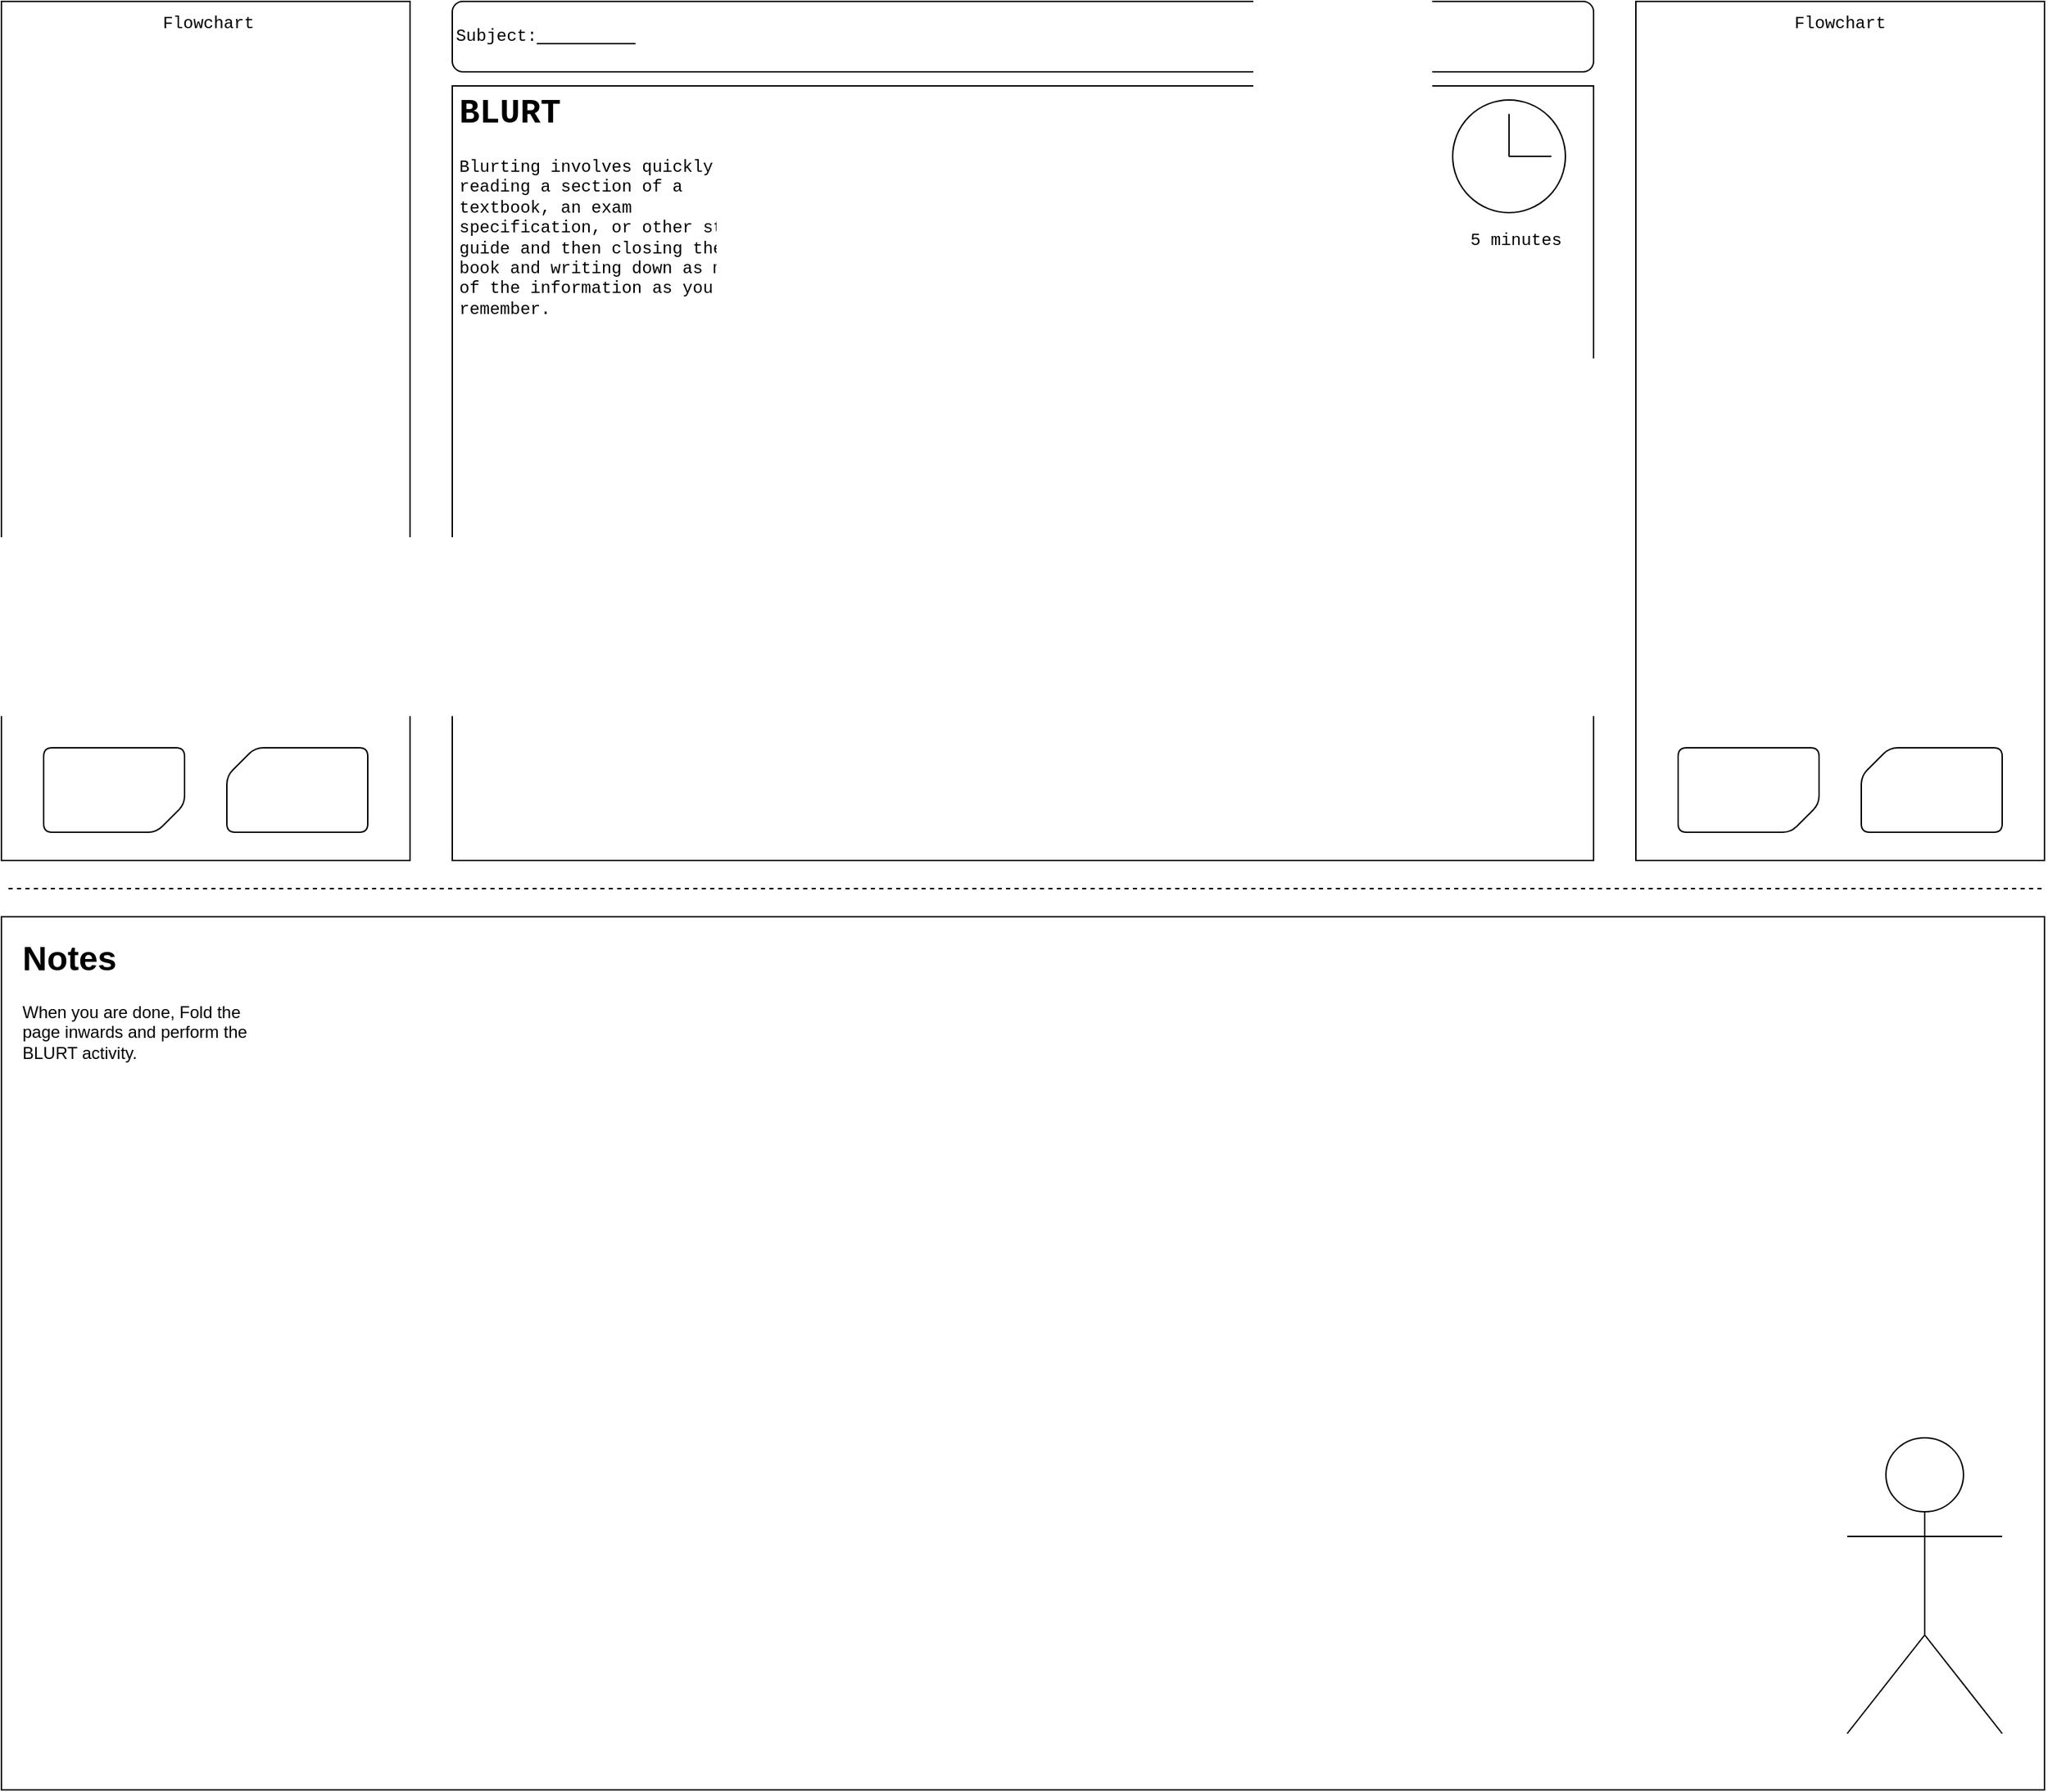 <mxfile version="21.6.9" type="github">
  <diagram name="Page-1" id="MsKLmUilXUobWIuIifkx">
    <mxGraphModel dx="2327" dy="856" grid="1" gridSize="10" guides="1" tooltips="1" connect="1" arrows="1" fold="1" page="1" pageScale="1" pageWidth="827" pageHeight="1169" background="none" math="0" shadow="0">
      <root>
        <mxCell id="0" />
        <mxCell id="1" parent="0" />
        <mxCell id="Fr31JLENJhVwNltYiqaI-16" value="" style="rounded=1;whiteSpace=wrap;html=1;labelBackgroundColor=none;" vertex="1" parent="1">
          <mxGeometry x="10" y="10" width="810" height="50" as="geometry" />
        </mxCell>
        <mxCell id="Fr31JLENJhVwNltYiqaI-18" value="Subject:&amp;nbsp;" style="text;html=1;strokeColor=none;fillColor=none;align=center;verticalAlign=middle;whiteSpace=wrap;rounded=1;labelBackgroundColor=none;fontFamily=Courier New;" vertex="1" parent="1">
          <mxGeometry x="20" y="20" width="50" height="30" as="geometry" />
        </mxCell>
        <mxCell id="Fr31JLENJhVwNltYiqaI-19" value="" style="endArrow=none;html=1;rounded=1;labelBackgroundColor=none;fontColor=default;" edge="1" parent="1" target="Fr31JLENJhVwNltYiqaI-16">
          <mxGeometry width="50" height="50" relative="1" as="geometry">
            <mxPoint x="180" y="10" as="sourcePoint" />
            <mxPoint x="230" y="-40" as="targetPoint" />
          </mxGeometry>
        </mxCell>
        <mxCell id="Fr31JLENJhVwNltYiqaI-21" value="&lt;br&gt;" style="text;strokeColor=none;align=center;fillColor=none;html=1;verticalAlign=middle;whiteSpace=wrap;rounded=1;labelBackgroundColor=none;" vertex="1" parent="1">
          <mxGeometry x="-110" y="250" width="60" height="30" as="geometry" />
        </mxCell>
        <mxCell id="Fr31JLENJhVwNltYiqaI-24" value="" style="endArrow=none;html=1;rounded=1;labelBackgroundColor=none;fontColor=default;" edge="1" parent="1">
          <mxGeometry width="50" height="50" relative="1" as="geometry">
            <mxPoint x="70" y="40" as="sourcePoint" />
            <mxPoint x="140" y="40" as="targetPoint" />
          </mxGeometry>
        </mxCell>
        <mxCell id="Fr31JLENJhVwNltYiqaI-27" value="" style="rounded=0;whiteSpace=wrap;html=1;strokeColor=default;fontFamily=Helvetica;fontSize=12;fontColor=default;fillColor=default;" vertex="1" parent="1">
          <mxGeometry x="10" y="70" width="810" height="550" as="geometry" />
        </mxCell>
        <mxCell id="Fr31JLENJhVwNltYiqaI-31" value="&lt;h1&gt;BLURT&lt;/h1&gt;&lt;div&gt;Blurting involves quickly reading a section of a textbook, an exam specification, or other study guide and then closing the book and writing down as much of the information as you can remember.&lt;br&gt;&lt;/div&gt;" style="text;html=1;strokeColor=none;fillColor=none;spacing=5;spacingTop=-20;whiteSpace=wrap;overflow=hidden;rounded=0;fontSize=12;fontFamily=Courier New;fontColor=default;" vertex="1" parent="1">
          <mxGeometry x="10" y="70" width="220" height="170" as="geometry" />
        </mxCell>
        <mxCell id="Fr31JLENJhVwNltYiqaI-32" value="" style="ellipse;whiteSpace=wrap;html=1;aspect=fixed;rounded=1;strokeColor=default;fontFamily=Helvetica;fontSize=12;fontColor=default;fillColor=default;movable=0;resizable=0;rotatable=0;deletable=0;editable=0;locked=1;connectable=0;" vertex="1" parent="1">
          <mxGeometry x="720" y="80" width="80" height="80" as="geometry" />
        </mxCell>
        <mxCell id="Fr31JLENJhVwNltYiqaI-36" value="" style="group" vertex="1" connectable="0" parent="1">
          <mxGeometry x="760" y="100" width="30" height="20" as="geometry" />
        </mxCell>
        <mxCell id="Fr31JLENJhVwNltYiqaI-34" value="" style="endArrow=none;html=1;rounded=1;fontFamily=Helvetica;fontSize=12;fontColor=default;" edge="1" parent="Fr31JLENJhVwNltYiqaI-36">
          <mxGeometry width="50" height="50" relative="1" as="geometry">
            <mxPoint y="20.263" as="sourcePoint" />
            <mxPoint y="-10.132" as="targetPoint" />
            <Array as="points">
              <mxPoint />
            </Array>
          </mxGeometry>
        </mxCell>
        <mxCell id="Fr31JLENJhVwNltYiqaI-35" value="" style="endArrow=none;html=1;rounded=1;fontFamily=Helvetica;fontSize=12;fontColor=default;" edge="1" parent="Fr31JLENJhVwNltYiqaI-36">
          <mxGeometry width="50" height="50" relative="1" as="geometry">
            <mxPoint y="20" as="sourcePoint" />
            <mxPoint x="30" y="20.263" as="targetPoint" />
            <Array as="points">
              <mxPoint x="30" y="20" />
            </Array>
          </mxGeometry>
        </mxCell>
        <mxCell id="Fr31JLENJhVwNltYiqaI-37" value="5 minutes" style="text;html=1;strokeColor=none;fillColor=none;align=center;verticalAlign=middle;whiteSpace=wrap;rounded=0;fontSize=12;fontFamily=Courier New;fontColor=default;" vertex="1" parent="1">
          <mxGeometry x="730" y="160" width="70" height="40" as="geometry" />
        </mxCell>
        <mxCell id="Fr31JLENJhVwNltYiqaI-38" value="" style="rounded=0;whiteSpace=wrap;html=1;strokeColor=default;fontFamily=Helvetica;fontSize=12;fontColor=default;fillColor=default;" vertex="1" parent="1">
          <mxGeometry x="-310" y="10" width="290" height="610" as="geometry" />
        </mxCell>
        <mxCell id="Fr31JLENJhVwNltYiqaI-39" value="" style="rounded=0;whiteSpace=wrap;html=1;strokeColor=default;fontFamily=Helvetica;fontSize=12;fontColor=default;fillColor=default;" vertex="1" parent="1">
          <mxGeometry x="850" y="10" width="290" height="610" as="geometry" />
        </mxCell>
        <mxCell id="Fr31JLENJhVwNltYiqaI-43" value="" style="group" vertex="1" connectable="0" parent="1">
          <mxGeometry x="-280" y="540" width="230" height="60" as="geometry" />
        </mxCell>
        <mxCell id="Fr31JLENJhVwNltYiqaI-41" value="" style="verticalLabelPosition=bottom;verticalAlign=top;html=1;shape=card;whiteSpace=wrap;size=20;arcSize=12;rounded=1;strokeColor=default;fontFamily=Helvetica;fontSize=12;fontColor=default;fillColor=default;" vertex="1" parent="Fr31JLENJhVwNltYiqaI-43">
          <mxGeometry x="130" width="100" height="60" as="geometry" />
        </mxCell>
        <mxCell id="Fr31JLENJhVwNltYiqaI-42" value="" style="verticalLabelPosition=bottom;verticalAlign=top;html=1;shape=card;whiteSpace=wrap;size=20;arcSize=12;rounded=1;strokeColor=default;fontFamily=Helvetica;fontSize=12;fontColor=default;fillColor=default;direction=west;" vertex="1" parent="Fr31JLENJhVwNltYiqaI-43">
          <mxGeometry width="100" height="60" as="geometry" />
        </mxCell>
        <mxCell id="Fr31JLENJhVwNltYiqaI-44" value="" style="group" vertex="1" connectable="0" parent="1">
          <mxGeometry x="880" y="540" width="230" height="60" as="geometry" />
        </mxCell>
        <mxCell id="Fr31JLENJhVwNltYiqaI-45" value="" style="verticalLabelPosition=bottom;verticalAlign=top;html=1;shape=card;whiteSpace=wrap;size=20;arcSize=12;rounded=1;strokeColor=default;fontFamily=Helvetica;fontSize=12;fontColor=default;fillColor=default;" vertex="1" parent="Fr31JLENJhVwNltYiqaI-44">
          <mxGeometry x="130" width="100" height="60" as="geometry" />
        </mxCell>
        <mxCell id="Fr31JLENJhVwNltYiqaI-46" value="" style="verticalLabelPosition=bottom;verticalAlign=top;html=1;shape=card;whiteSpace=wrap;size=20;arcSize=12;rounded=1;strokeColor=default;fontFamily=Helvetica;fontSize=12;fontColor=default;fillColor=default;direction=west;" vertex="1" parent="Fr31JLENJhVwNltYiqaI-44">
          <mxGeometry width="100" height="60" as="geometry" />
        </mxCell>
        <mxCell id="Fr31JLENJhVwNltYiqaI-48" value="&lt;font face=&quot;Courier New&quot;&gt;Flowchart&lt;/font&gt;" style="text;html=1;strokeColor=none;fillColor=none;align=center;verticalAlign=middle;whiteSpace=wrap;rounded=0;fontSize=12;fontFamily=Helvetica;fontColor=default;" vertex="1" parent="1">
          <mxGeometry x="-193" y="10" width="60" height="30" as="geometry" />
        </mxCell>
        <mxCell id="Fr31JLENJhVwNltYiqaI-49" value="&lt;font face=&quot;Courier New&quot;&gt;Flowchart&lt;/font&gt;" style="text;html=1;strokeColor=none;fillColor=none;align=center;verticalAlign=middle;whiteSpace=wrap;rounded=0;fontSize=12;fontFamily=Helvetica;fontColor=default;" vertex="1" parent="1">
          <mxGeometry x="965" y="10" width="60" height="30" as="geometry" />
        </mxCell>
        <mxCell id="Fr31JLENJhVwNltYiqaI-54" value="" style="rounded=0;whiteSpace=wrap;html=1;strokeColor=default;fontFamily=Helvetica;fontSize=12;fontColor=default;fillColor=default;" vertex="1" parent="1">
          <mxGeometry x="-310" y="660" width="1450" height="620" as="geometry" />
        </mxCell>
        <mxCell id="Fr31JLENJhVwNltYiqaI-55" value="" style="endArrow=none;dashed=1;html=1;rounded=1;fontFamily=Helvetica;fontSize=12;fontColor=default;" edge="1" parent="1">
          <mxGeometry width="50" height="50" relative="1" as="geometry">
            <mxPoint x="-305" y="640" as="sourcePoint" />
            <mxPoint x="1140" y="640" as="targetPoint" />
          </mxGeometry>
        </mxCell>
        <mxCell id="Fr31JLENJhVwNltYiqaI-56" value="&lt;h1&gt;Notes&lt;/h1&gt;&lt;div&gt;When you are done, Fold the page inwards and perform the BLURT activity.&lt;/div&gt;" style="text;html=1;strokeColor=none;fillColor=none;spacing=5;spacingTop=-20;whiteSpace=wrap;overflow=hidden;rounded=0;fontSize=12;fontFamily=Helvetica;fontColor=default;" vertex="1" parent="1">
          <mxGeometry x="-300" y="670" width="190" height="120" as="geometry" />
        </mxCell>
        <mxCell id="Fr31JLENJhVwNltYiqaI-57" value="" style="shape=umlActor;verticalLabelPosition=bottom;verticalAlign=top;html=1;outlineConnect=0;rounded=1;strokeColor=default;fontFamily=Helvetica;fontSize=12;fontColor=default;fillColor=default;" vertex="1" parent="1">
          <mxGeometry x="1000" y="1030" width="110" height="210" as="geometry" />
        </mxCell>
      </root>
    </mxGraphModel>
  </diagram>
</mxfile>
